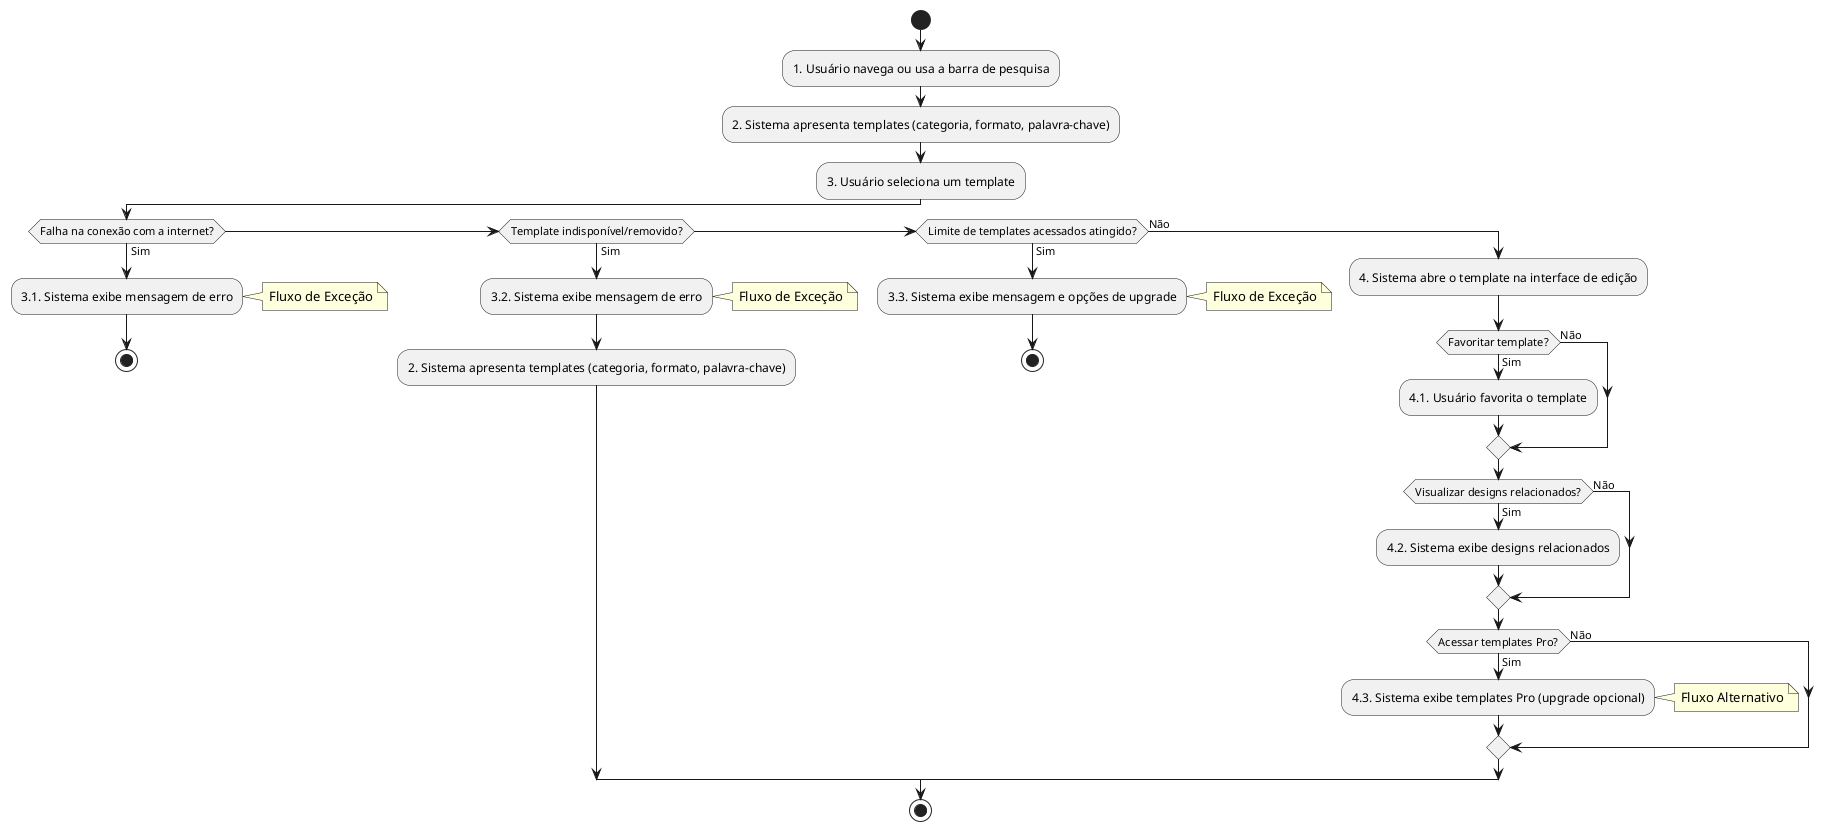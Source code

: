 @startuml
start
:1. Usuário navega ou usa a barra de pesquisa;
:2. Sistema apresenta templates (categoria, formato, palavra-chave);
:3. Usuário seleciona um template;

if (Falha na conexão com a internet?) then (Sim)
  :3.1. Sistema exibe mensagem de erro;
  note right: Fluxo de Exceção
  stop
elseif (Template indisponível/removido?) then (Sim)
  :3.2. Sistema exibe mensagem de erro;
  note right: Fluxo de Exceção
  :2. Sistema apresenta templates (categoria, formato, palavra-chave);
elseif (Limite de templates acessados atingido?) then (Sim)
  :3.3. Sistema exibe mensagem e opções de upgrade;
  note right: Fluxo de Exceção
  stop
else (Não)
  :4. Sistema abre o template na interface de edição;

  if (Favoritar template?) then (Sim)
    :4.1. Usuário favorita o template;
  else (Não)
  endif

  if (Visualizar designs relacionados?) then (Sim)
    :4.2. Sistema exibe designs relacionados;
  else (Não)
  endif

  if (Acessar templates Pro?) then (Sim)
    :4.3. Sistema exibe templates Pro (upgrade opcional);
    note right: Fluxo Alternativo
  else (Não)
  endif
endif
stop
@enduml